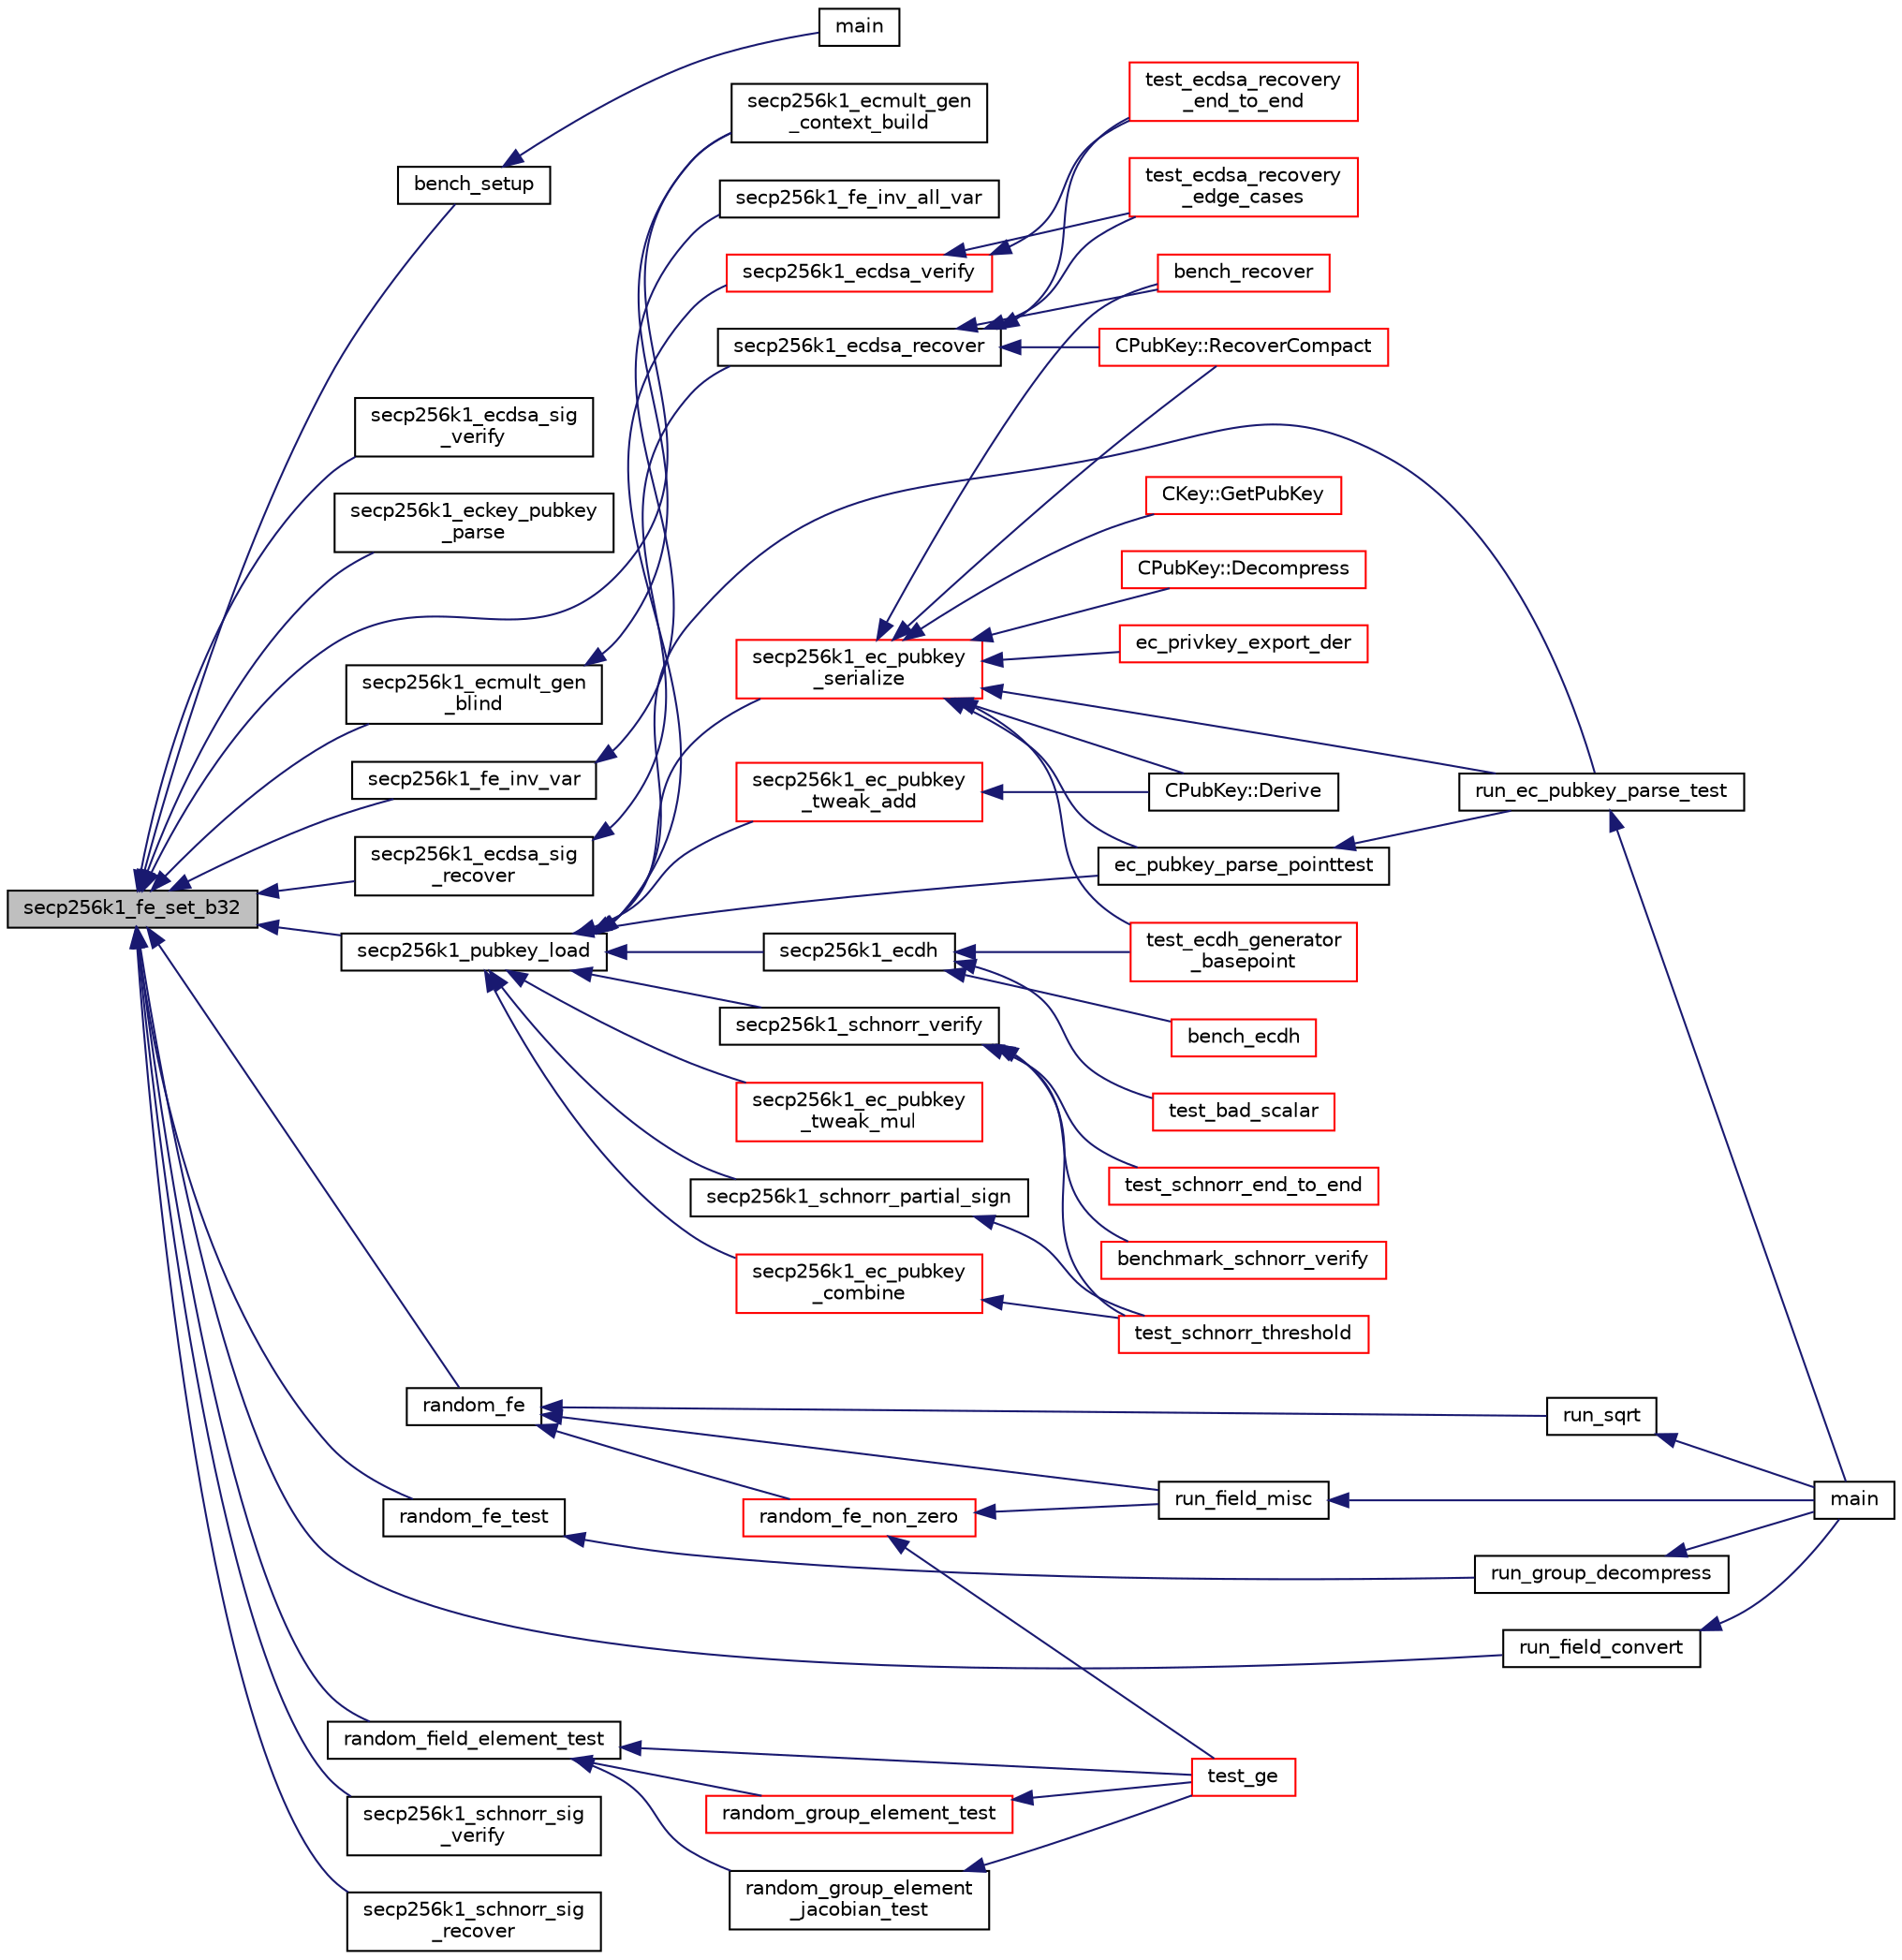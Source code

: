 digraph "secp256k1_fe_set_b32"
{
  edge [fontname="Helvetica",fontsize="10",labelfontname="Helvetica",labelfontsize="10"];
  node [fontname="Helvetica",fontsize="10",shape=record];
  rankdir="LR";
  Node1539 [label="secp256k1_fe_set_b32",height=0.2,width=0.4,color="black", fillcolor="grey75", style="filled", fontcolor="black"];
  Node1539 -> Node1540 [dir="back",color="midnightblue",fontsize="10",style="solid",fontname="Helvetica"];
  Node1540 [label="bench_setup",height=0.2,width=0.4,color="black", fillcolor="white", style="filled",URL="$d9/d5e/bench__internal_8c.html#af48be8297385d0d32de62ae12a07d55c"];
  Node1540 -> Node1541 [dir="back",color="midnightblue",fontsize="10",style="solid",fontname="Helvetica"];
  Node1541 [label="main",height=0.2,width=0.4,color="black", fillcolor="white", style="filled",URL="$d9/d5e/bench__internal_8c.html#a3c04138a5bfe5d72780bb7e82a18e627"];
  Node1539 -> Node1542 [dir="back",color="midnightblue",fontsize="10",style="solid",fontname="Helvetica"];
  Node1542 [label="secp256k1_ecdsa_sig\l_verify",height=0.2,width=0.4,color="black", fillcolor="white", style="filled",URL="$d5/d27/ecdsa__impl_8h.html#a3f5883c08cc865fd9a4ca3f6173b1c26"];
  Node1539 -> Node1543 [dir="back",color="midnightblue",fontsize="10",style="solid",fontname="Helvetica"];
  Node1543 [label="secp256k1_eckey_pubkey\l_parse",height=0.2,width=0.4,color="black", fillcolor="white", style="filled",URL="$de/dd9/eckey__impl_8h.html#ae0cdb1eef2dc770d70aac0ad50a35e9a"];
  Node1539 -> Node1544 [dir="back",color="midnightblue",fontsize="10",style="solid",fontname="Helvetica"];
  Node1544 [label="secp256k1_ecmult_gen\l_context_build",height=0.2,width=0.4,color="black", fillcolor="white", style="filled",URL="$d9/d00/ecmult__gen__impl_8h.html#afaf90b2a6554053187cdc89df0dafd21"];
  Node1539 -> Node1545 [dir="back",color="midnightblue",fontsize="10",style="solid",fontname="Helvetica"];
  Node1545 [label="secp256k1_ecmult_gen\l_blind",height=0.2,width=0.4,color="black", fillcolor="white", style="filled",URL="$d9/d00/ecmult__gen__impl_8h.html#a7e41f045cb4901a4eba781966fa35abd"];
  Node1545 -> Node1544 [dir="back",color="midnightblue",fontsize="10",style="solid",fontname="Helvetica"];
  Node1539 -> Node1546 [dir="back",color="midnightblue",fontsize="10",style="solid",fontname="Helvetica"];
  Node1546 [label="secp256k1_fe_inv_var",height=0.2,width=0.4,color="black", fillcolor="white", style="filled",URL="$d7/d0b/field__impl_8h.html#a0090ecfb39b34a8965cc16ae1feca5aa"];
  Node1546 -> Node1547 [dir="back",color="midnightblue",fontsize="10",style="solid",fontname="Helvetica"];
  Node1547 [label="secp256k1_fe_inv_all_var",height=0.2,width=0.4,color="black", fillcolor="white", style="filled",URL="$d7/d0b/field__impl_8h.html#a728a757d8960973603be6f3b2aa13f4e"];
  Node1539 -> Node1548 [dir="back",color="midnightblue",fontsize="10",style="solid",fontname="Helvetica"];
  Node1548 [label="secp256k1_ecdsa_sig\l_recover",height=0.2,width=0.4,color="black", fillcolor="white", style="filled",URL="$d6/d5d/recovery_2main__impl_8h.html#a1a831ed991717749ed9d200bb9d3f03b"];
  Node1548 -> Node1549 [dir="back",color="midnightblue",fontsize="10",style="solid",fontname="Helvetica"];
  Node1549 [label="secp256k1_ecdsa_recover",height=0.2,width=0.4,color="black", fillcolor="white", style="filled",URL="$d6/d5d/recovery_2main__impl_8h.html#a75f3e32e9a25eac9e8f9d3a5a8b0dc94",tooltip="Recover an ECDSA public key from a signature. "];
  Node1549 -> Node1550 [dir="back",color="midnightblue",fontsize="10",style="solid",fontname="Helvetica"];
  Node1550 [label="CPubKey::RecoverCompact",height=0.2,width=0.4,color="red", fillcolor="white", style="filled",URL="$da/d4e/class_c_pub_key.html#a169505e735a02db385486b0affeb565c"];
  Node1549 -> Node1612 [dir="back",color="midnightblue",fontsize="10",style="solid",fontname="Helvetica"];
  Node1612 [label="bench_recover",height=0.2,width=0.4,color="red", fillcolor="white", style="filled",URL="$d7/d8e/bench__recover_8c.html#a6bbc6888c36d93d55e5410b25121db10"];
  Node1549 -> Node1614 [dir="back",color="midnightblue",fontsize="10",style="solid",fontname="Helvetica"];
  Node1614 [label="test_ecdsa_recovery\l_end_to_end",height=0.2,width=0.4,color="red", fillcolor="white", style="filled",URL="$d3/d71/recovery_2tests__impl_8h.html#a70649882936497184992dfaa06b1106f"];
  Node1549 -> Node1617 [dir="back",color="midnightblue",fontsize="10",style="solid",fontname="Helvetica"];
  Node1617 [label="test_ecdsa_recovery\l_edge_cases",height=0.2,width=0.4,color="red", fillcolor="white", style="filled",URL="$d3/d71/recovery_2tests__impl_8h.html#ad6d3138600637a7c940bc40a22795e46"];
  Node1539 -> Node1618 [dir="back",color="midnightblue",fontsize="10",style="solid",fontname="Helvetica"];
  Node1618 [label="secp256k1_schnorr_sig\l_verify",height=0.2,width=0.4,color="black", fillcolor="white", style="filled",URL="$d9/d8b/schnorr__impl_8h.html#ad8ac32b20746524ea3b97ab609117daa"];
  Node1539 -> Node1619 [dir="back",color="midnightblue",fontsize="10",style="solid",fontname="Helvetica"];
  Node1619 [label="secp256k1_schnorr_sig\l_recover",height=0.2,width=0.4,color="black", fillcolor="white", style="filled",URL="$d9/d8b/schnorr__impl_8h.html#a41cf1a1167f3b8c7b6fdd4fea6abdbce"];
  Node1539 -> Node1620 [dir="back",color="midnightblue",fontsize="10",style="solid",fontname="Helvetica"];
  Node1620 [label="secp256k1_pubkey_load",height=0.2,width=0.4,color="black", fillcolor="white", style="filled",URL="$d1/d8c/secp256k1_8c.html#a9966ec041e71010d1593ae2211ffb843"];
  Node1620 -> Node1621 [dir="back",color="midnightblue",fontsize="10",style="solid",fontname="Helvetica"];
  Node1621 [label="secp256k1_ecdh",height=0.2,width=0.4,color="black", fillcolor="white", style="filled",URL="$d1/d4c/ecdh_2main__impl_8h.html#aeb1a1fa5ba08b7f43e5f60a1bf2cb76d",tooltip="Compute an EC Diffie-Hellman secret in constant time Returns: 1: exponentiation was successful 0: sca..."];
  Node1621 -> Node1622 [dir="back",color="midnightblue",fontsize="10",style="solid",fontname="Helvetica"];
  Node1622 [label="bench_ecdh",height=0.2,width=0.4,color="red", fillcolor="white", style="filled",URL="$da/d1c/bench__ecdh_8c.html#a859eabd44b49e17c9450975ea03c4a0c"];
  Node1621 -> Node1624 [dir="back",color="midnightblue",fontsize="10",style="solid",fontname="Helvetica"];
  Node1624 [label="test_ecdh_generator\l_basepoint",height=0.2,width=0.4,color="red", fillcolor="white", style="filled",URL="$d5/d65/ecdh_2tests__impl_8h.html#ab13157e14f777c18f14fefc834d067c5"];
  Node1621 -> Node1626 [dir="back",color="midnightblue",fontsize="10",style="solid",fontname="Helvetica"];
  Node1626 [label="test_bad_scalar",height=0.2,width=0.4,color="red", fillcolor="white", style="filled",URL="$d5/d65/ecdh_2tests__impl_8h.html#a505bff7cea922e6d8aa4f7525cfd191a"];
  Node1620 -> Node1627 [dir="back",color="midnightblue",fontsize="10",style="solid",fontname="Helvetica"];
  Node1627 [label="secp256k1_schnorr_verify",height=0.2,width=0.4,color="black", fillcolor="white", style="filled",URL="$d9/dab/schnorr_2main__impl_8h.html#a5d23afb11115cb53171b34da09ff3ad0",tooltip="Verify a signature created by secp256k1_schnorr_sign. "];
  Node1627 -> Node1628 [dir="back",color="midnightblue",fontsize="10",style="solid",fontname="Helvetica"];
  Node1628 [label="benchmark_schnorr_verify",height=0.2,width=0.4,color="red", fillcolor="white", style="filled",URL="$d0/df4/bench__schnorr__verify_8c.html#a45550cf8aad65472340a81f6f05c6546"];
  Node1627 -> Node1630 [dir="back",color="midnightblue",fontsize="10",style="solid",fontname="Helvetica"];
  Node1630 [label="test_schnorr_end_to_end",height=0.2,width=0.4,color="red", fillcolor="white", style="filled",URL="$d4/d1d/schnorr_2tests__impl_8h.html#a0fadfae101d2df588a044f55eafcc0e6"];
  Node1627 -> Node1632 [dir="back",color="midnightblue",fontsize="10",style="solid",fontname="Helvetica"];
  Node1632 [label="test_schnorr_threshold",height=0.2,width=0.4,color="red", fillcolor="white", style="filled",URL="$d4/d1d/schnorr_2tests__impl_8h.html#a7c79e0204a103b99844bdf1b2ac4cb57"];
  Node1620 -> Node1633 [dir="back",color="midnightblue",fontsize="10",style="solid",fontname="Helvetica"];
  Node1633 [label="secp256k1_schnorr_partial_sign",height=0.2,width=0.4,color="black", fillcolor="white", style="filled",URL="$d9/dab/schnorr_2main__impl_8h.html#a6787237abf20a26c8c2fb195102ce810",tooltip="Produce a partial Schnorr signature, which can be combined using secp256k1_schnorr_partial_combine, to end up with a full signature that is verifiable using secp256k1_schnorr_verify. "];
  Node1633 -> Node1632 [dir="back",color="midnightblue",fontsize="10",style="solid",fontname="Helvetica"];
  Node1620 -> Node1634 [dir="back",color="midnightblue",fontsize="10",style="solid",fontname="Helvetica"];
  Node1634 [label="secp256k1_ec_pubkey\l_serialize",height=0.2,width=0.4,color="red", fillcolor="white", style="filled",URL="$d1/d8c/secp256k1_8c.html#a3b0440ba2ccd06e9262b94b41b680df1",tooltip="Serialize a pubkey object into a serialized byte sequence. "];
  Node1634 -> Node1635 [dir="back",color="midnightblue",fontsize="10",style="solid",fontname="Helvetica"];
  Node1635 [label="ec_privkey_export_der",height=0.2,width=0.4,color="red", fillcolor="white", style="filled",URL="$d1/dbc/key_8cpp.html#a8cafc8a5eaf9a41f141e31d7c42ed7b9"];
  Node1634 -> Node1646 [dir="back",color="midnightblue",fontsize="10",style="solid",fontname="Helvetica"];
  Node1646 [label="CKey::GetPubKey",height=0.2,width=0.4,color="red", fillcolor="white", style="filled",URL="$d2/d63/class_c_key.html#aa1085c59603a62db6ec776300f250337"];
  Node1634 -> Node1550 [dir="back",color="midnightblue",fontsize="10",style="solid",fontname="Helvetica"];
  Node1634 -> Node1701 [dir="back",color="midnightblue",fontsize="10",style="solid",fontname="Helvetica"];
  Node1701 [label="CPubKey::Decompress",height=0.2,width=0.4,color="red", fillcolor="white", style="filled",URL="$da/d4e/class_c_pub_key.html#a572689418fecf47b300a11519bc3da36"];
  Node1634 -> Node1703 [dir="back",color="midnightblue",fontsize="10",style="solid",fontname="Helvetica"];
  Node1703 [label="CPubKey::Derive",height=0.2,width=0.4,color="black", fillcolor="white", style="filled",URL="$da/d4e/class_c_pub_key.html#a6e70269c1be731ace2fce8bfba9a0c36"];
  Node1634 -> Node1612 [dir="back",color="midnightblue",fontsize="10",style="solid",fontname="Helvetica"];
  Node1634 -> Node1624 [dir="back",color="midnightblue",fontsize="10",style="solid",fontname="Helvetica"];
  Node1634 -> Node1706 [dir="back",color="midnightblue",fontsize="10",style="solid",fontname="Helvetica"];
  Node1706 [label="ec_pubkey_parse_pointtest",height=0.2,width=0.4,color="black", fillcolor="white", style="filled",URL="$d5/d7f/tests_8c.html#ab33610b81949f135f12a8f2aab3dc192"];
  Node1706 -> Node1707 [dir="back",color="midnightblue",fontsize="10",style="solid",fontname="Helvetica"];
  Node1707 [label="run_ec_pubkey_parse_test",height=0.2,width=0.4,color="black", fillcolor="white", style="filled",URL="$d5/d7f/tests_8c.html#a24bd2af11fcef9c3f2abb62862d6fe97"];
  Node1707 -> Node1616 [dir="back",color="midnightblue",fontsize="10",style="solid",fontname="Helvetica"];
  Node1616 [label="main",height=0.2,width=0.4,color="black", fillcolor="white", style="filled",URL="$d5/d7f/tests_8c.html#a3c04138a5bfe5d72780bb7e82a18e627"];
  Node1634 -> Node1707 [dir="back",color="midnightblue",fontsize="10",style="solid",fontname="Helvetica"];
  Node1620 -> Node1709 [dir="back",color="midnightblue",fontsize="10",style="solid",fontname="Helvetica"];
  Node1709 [label="secp256k1_ecdsa_verify",height=0.2,width=0.4,color="red", fillcolor="white", style="filled",URL="$d1/d8c/secp256k1_8c.html#aef3f50927cd80005b797fa234338db73",tooltip="Verify an ECDSA signature. "];
  Node1709 -> Node1614 [dir="back",color="midnightblue",fontsize="10",style="solid",fontname="Helvetica"];
  Node1709 -> Node1617 [dir="back",color="midnightblue",fontsize="10",style="solid",fontname="Helvetica"];
  Node1620 -> Node1851 [dir="back",color="midnightblue",fontsize="10",style="solid",fontname="Helvetica"];
  Node1851 [label="secp256k1_ec_pubkey\l_tweak_add",height=0.2,width=0.4,color="red", fillcolor="white", style="filled",URL="$d1/d8c/secp256k1_8c.html#ae298cd31c7f5f3e12a1adb27c4831c68",tooltip="Tweak a public key by adding tweak times the generator to it. "];
  Node1851 -> Node1703 [dir="back",color="midnightblue",fontsize="10",style="solid",fontname="Helvetica"];
  Node1620 -> Node1852 [dir="back",color="midnightblue",fontsize="10",style="solid",fontname="Helvetica"];
  Node1852 [label="secp256k1_ec_pubkey\l_tweak_mul",height=0.2,width=0.4,color="red", fillcolor="white", style="filled",URL="$d1/d8c/secp256k1_8c.html#a6d391761d8c1cb4875d6d0b348d31cec",tooltip="Tweak a public key by multiplying it by a tweak value. "];
  Node1620 -> Node1853 [dir="back",color="midnightblue",fontsize="10",style="solid",fontname="Helvetica"];
  Node1853 [label="secp256k1_ec_pubkey\l_combine",height=0.2,width=0.4,color="red", fillcolor="white", style="filled",URL="$d1/d8c/secp256k1_8c.html#a92498665c38198fc1943e463c017c140",tooltip="Add a number of public keys together. "];
  Node1853 -> Node1632 [dir="back",color="midnightblue",fontsize="10",style="solid",fontname="Helvetica"];
  Node1620 -> Node1706 [dir="back",color="midnightblue",fontsize="10",style="solid",fontname="Helvetica"];
  Node1620 -> Node1707 [dir="back",color="midnightblue",fontsize="10",style="solid",fontname="Helvetica"];
  Node1539 -> Node1856 [dir="back",color="midnightblue",fontsize="10",style="solid",fontname="Helvetica"];
  Node1856 [label="random_field_element_test",height=0.2,width=0.4,color="black", fillcolor="white", style="filled",URL="$d5/d7f/tests_8c.html#af038dec65d22bf5050a82de7b4ad4bca"];
  Node1856 -> Node1857 [dir="back",color="midnightblue",fontsize="10",style="solid",fontname="Helvetica"];
  Node1857 [label="random_group_element_test",height=0.2,width=0.4,color="red", fillcolor="white", style="filled",URL="$d5/d7f/tests_8c.html#a63a7c68b6b72356c59cfdaaab131c73b"];
  Node1857 -> Node1858 [dir="back",color="midnightblue",fontsize="10",style="solid",fontname="Helvetica"];
  Node1858 [label="test_ge",height=0.2,width=0.4,color="red", fillcolor="white", style="filled",URL="$d5/d7f/tests_8c.html#a3084bb11900a5e4d33115904d0ceb847"];
  Node1856 -> Node1862 [dir="back",color="midnightblue",fontsize="10",style="solid",fontname="Helvetica"];
  Node1862 [label="random_group_element\l_jacobian_test",height=0.2,width=0.4,color="black", fillcolor="white", style="filled",URL="$d5/d7f/tests_8c.html#a92dafcbafa2a878e07b5ff22f573be7f"];
  Node1862 -> Node1858 [dir="back",color="midnightblue",fontsize="10",style="solid",fontname="Helvetica"];
  Node1856 -> Node1858 [dir="back",color="midnightblue",fontsize="10",style="solid",fontname="Helvetica"];
  Node1539 -> Node1863 [dir="back",color="midnightblue",fontsize="10",style="solid",fontname="Helvetica"];
  Node1863 [label="random_fe",height=0.2,width=0.4,color="black", fillcolor="white", style="filled",URL="$d5/d7f/tests_8c.html#ad49b2c3065041ff986c8a4d71a329c79"];
  Node1863 -> Node1864 [dir="back",color="midnightblue",fontsize="10",style="solid",fontname="Helvetica"];
  Node1864 [label="random_fe_non_zero",height=0.2,width=0.4,color="red", fillcolor="white", style="filled",URL="$d5/d7f/tests_8c.html#a7f2c9aa1daa06bbd70798f8b8a6d978a"];
  Node1864 -> Node1867 [dir="back",color="midnightblue",fontsize="10",style="solid",fontname="Helvetica"];
  Node1867 [label="run_field_misc",height=0.2,width=0.4,color="black", fillcolor="white", style="filled",URL="$d5/d7f/tests_8c.html#a407b4cff8cbc365e753f2a1d70b45f81"];
  Node1867 -> Node1616 [dir="back",color="midnightblue",fontsize="10",style="solid",fontname="Helvetica"];
  Node1864 -> Node1858 [dir="back",color="midnightblue",fontsize="10",style="solid",fontname="Helvetica"];
  Node1863 -> Node1867 [dir="back",color="midnightblue",fontsize="10",style="solid",fontname="Helvetica"];
  Node1863 -> Node1866 [dir="back",color="midnightblue",fontsize="10",style="solid",fontname="Helvetica"];
  Node1866 [label="run_sqrt",height=0.2,width=0.4,color="black", fillcolor="white", style="filled",URL="$d5/d7f/tests_8c.html#a9f14566c39814625ca83d68d1dddb684"];
  Node1866 -> Node1616 [dir="back",color="midnightblue",fontsize="10",style="solid",fontname="Helvetica"];
  Node1539 -> Node1871 [dir="back",color="midnightblue",fontsize="10",style="solid",fontname="Helvetica"];
  Node1871 [label="random_fe_test",height=0.2,width=0.4,color="black", fillcolor="white", style="filled",URL="$d5/d7f/tests_8c.html#a786a875eccc29ad918255883d89f00a1"];
  Node1871 -> Node1872 [dir="back",color="midnightblue",fontsize="10",style="solid",fontname="Helvetica"];
  Node1872 [label="run_group_decompress",height=0.2,width=0.4,color="black", fillcolor="white", style="filled",URL="$d5/d7f/tests_8c.html#a03817b02604d9e2c9b5f049fc01d4a99"];
  Node1872 -> Node1616 [dir="back",color="midnightblue",fontsize="10",style="solid",fontname="Helvetica"];
  Node1539 -> Node1873 [dir="back",color="midnightblue",fontsize="10",style="solid",fontname="Helvetica"];
  Node1873 [label="run_field_convert",height=0.2,width=0.4,color="black", fillcolor="white", style="filled",URL="$d5/d7f/tests_8c.html#a3fb0153a38fe54783b46ab4bc39d9912"];
  Node1873 -> Node1616 [dir="back",color="midnightblue",fontsize="10",style="solid",fontname="Helvetica"];
}
